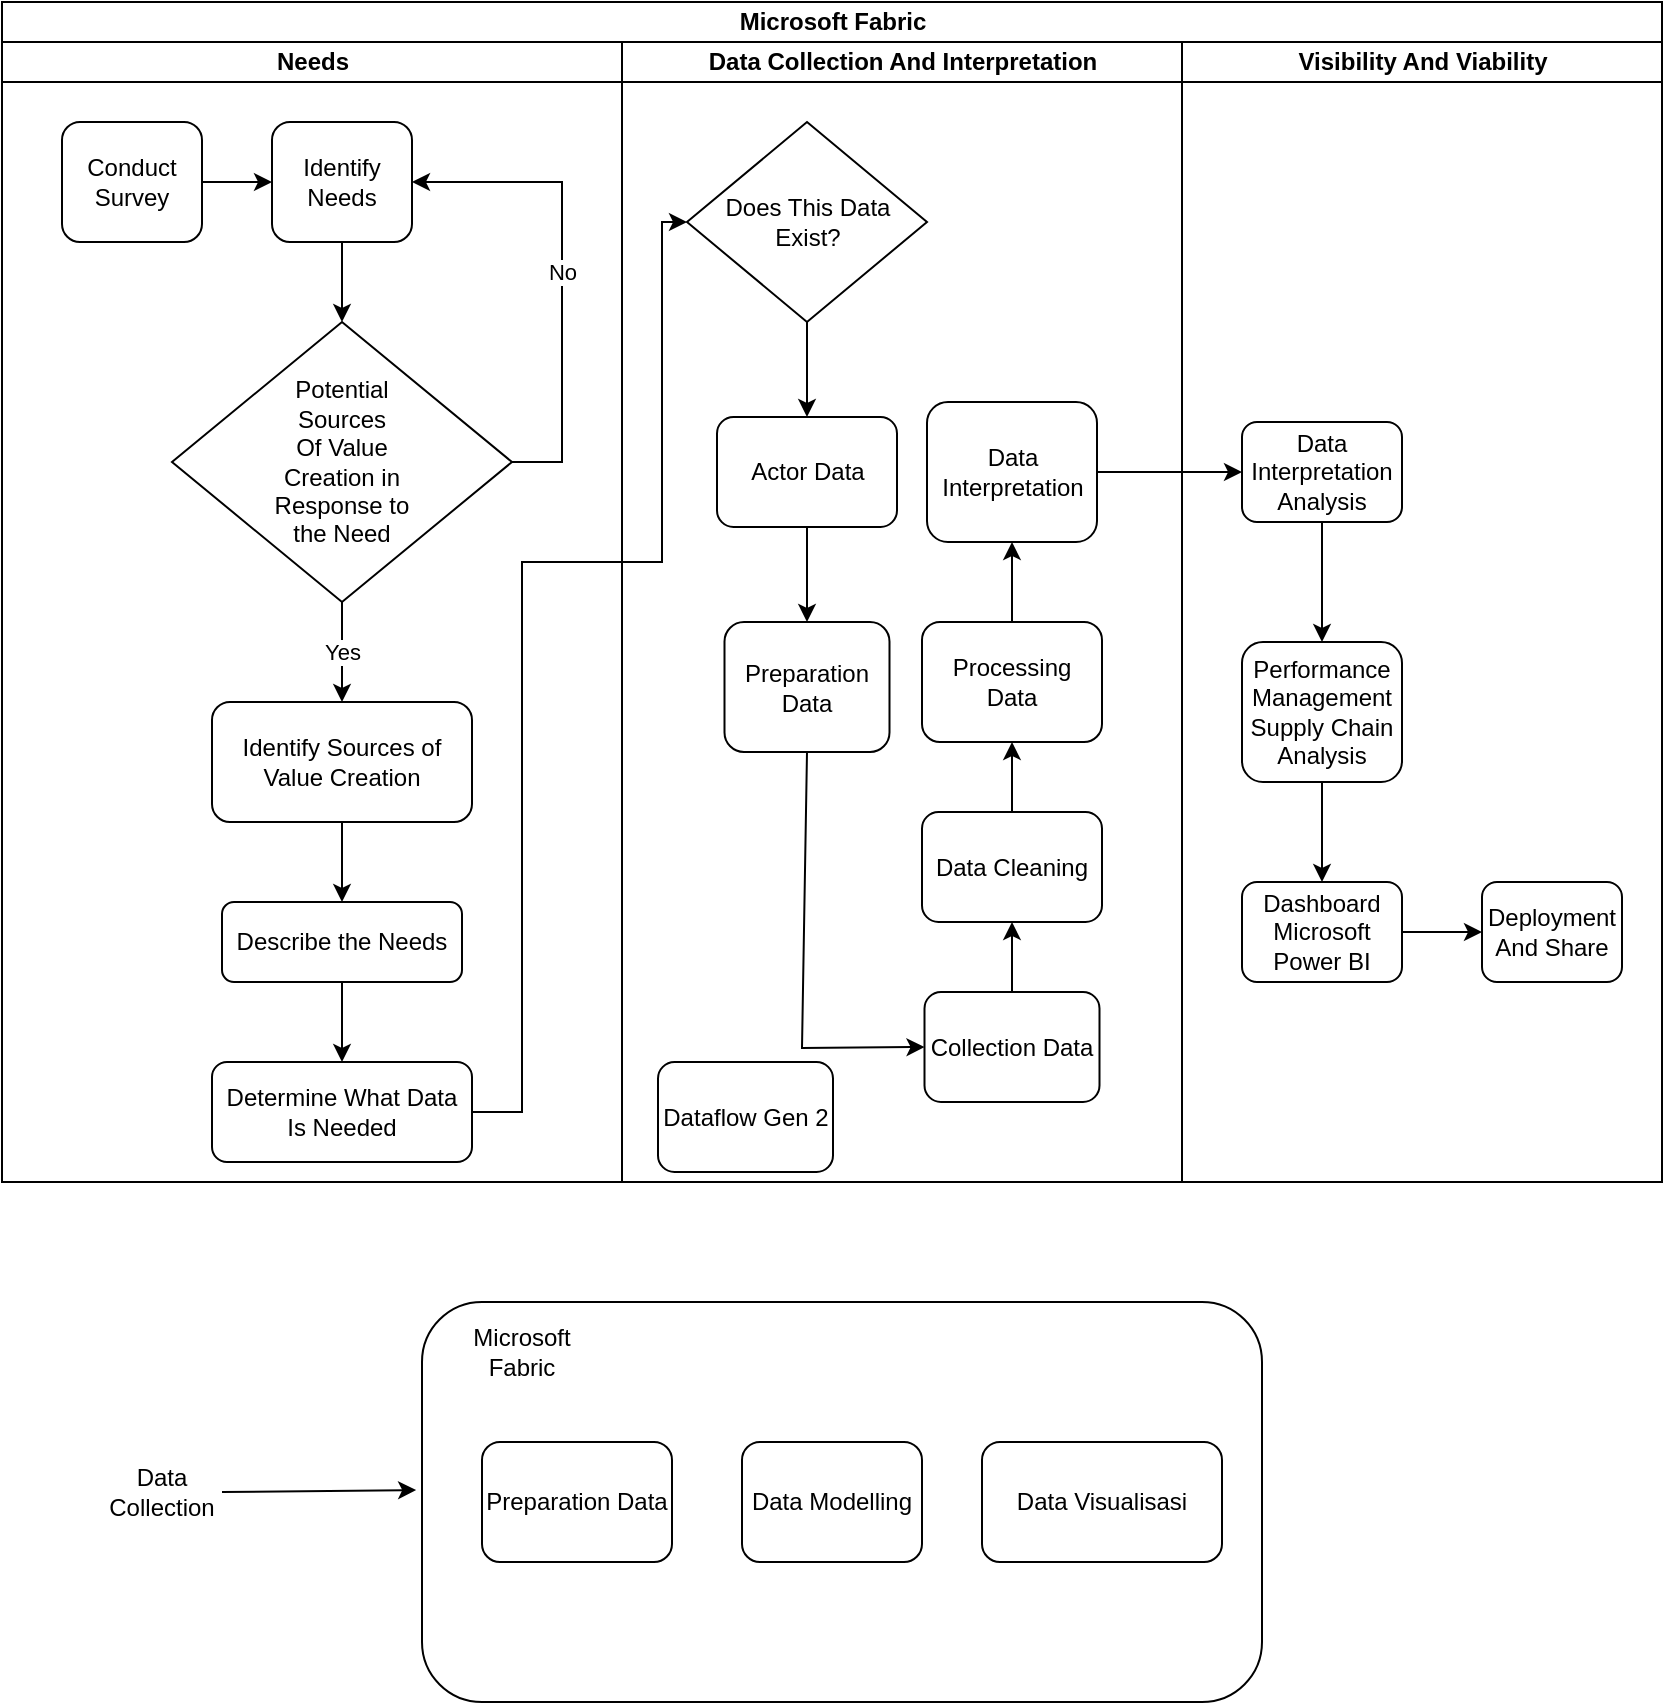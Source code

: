<mxfile version="24.7.12" pages="14">
  <diagram name="General" id="MyQFximetOWyU0fwpo78">
    <mxGraphModel dx="1346" dy="605" grid="1" gridSize="10" guides="1" tooltips="1" connect="1" arrows="1" fold="1" page="1" pageScale="1" pageWidth="850" pageHeight="1100" math="0" shadow="0">
      <root>
        <mxCell id="0" />
        <mxCell id="1" parent="0" />
        <mxCell id="OXySjobVLTsEuojGJrqp-3" value="" style="rounded=1;whiteSpace=wrap;html=1;fontSize=16;" parent="1" vertex="1">
          <mxGeometry x="220" y="730" width="420" height="200" as="geometry" />
        </mxCell>
        <mxCell id="ctGhfpcg4FewKe0ru6eU-1" value="Microsoft Fabric" style="swimlane;childLayout=stackLayout;resizeParent=1;resizeParentMax=0;startSize=20;html=1;swimlaneLine=1;" parent="1" vertex="1">
          <mxGeometry x="10" y="80" width="830" height="590" as="geometry" />
        </mxCell>
        <mxCell id="ctGhfpcg4FewKe0ru6eU-2" value="Needs" style="swimlane;startSize=20;html=1;" parent="ctGhfpcg4FewKe0ru6eU-1" vertex="1">
          <mxGeometry y="20" width="310" height="570" as="geometry" />
        </mxCell>
        <mxCell id="ctGhfpcg4FewKe0ru6eU-3" value="Conduct Survey" style="rounded=1;whiteSpace=wrap;html=1;" parent="ctGhfpcg4FewKe0ru6eU-2" vertex="1">
          <mxGeometry x="30" y="40" width="70" height="60" as="geometry" />
        </mxCell>
        <mxCell id="ctGhfpcg4FewKe0ru6eU-4" value="Identify Needs" style="rounded=1;whiteSpace=wrap;html=1;" parent="ctGhfpcg4FewKe0ru6eU-2" vertex="1">
          <mxGeometry x="135" y="40" width="70" height="60" as="geometry" />
        </mxCell>
        <mxCell id="ctGhfpcg4FewKe0ru6eU-5" value="Potential &lt;br&gt;Sources &lt;br&gt;Of Value &lt;br&gt;Creation in &lt;br&gt;Response to &lt;br&gt;the Need" style="rhombus;whiteSpace=wrap;html=1;" parent="ctGhfpcg4FewKe0ru6eU-2" vertex="1">
          <mxGeometry x="85" y="140" width="170" height="140" as="geometry" />
        </mxCell>
        <mxCell id="ctGhfpcg4FewKe0ru6eU-6" value="" style="endArrow=classic;html=1;rounded=0;exitX=0.5;exitY=1;exitDx=0;exitDy=0;" parent="ctGhfpcg4FewKe0ru6eU-2" source="ctGhfpcg4FewKe0ru6eU-4" target="ctGhfpcg4FewKe0ru6eU-5" edge="1">
          <mxGeometry width="50" height="50" relative="1" as="geometry">
            <mxPoint x="410" y="270" as="sourcePoint" />
            <mxPoint x="460" y="220" as="targetPoint" />
          </mxGeometry>
        </mxCell>
        <mxCell id="ctGhfpcg4FewKe0ru6eU-7" value="Identify Sources of Value Creation" style="rounded=1;whiteSpace=wrap;html=1;" parent="ctGhfpcg4FewKe0ru6eU-2" vertex="1">
          <mxGeometry x="105" y="330" width="130" height="60" as="geometry" />
        </mxCell>
        <mxCell id="ctGhfpcg4FewKe0ru6eU-8" value="Yes" style="endArrow=classic;html=1;rounded=0;exitX=0.5;exitY=1;exitDx=0;exitDy=0;entryX=0.5;entryY=0;entryDx=0;entryDy=0;" parent="ctGhfpcg4FewKe0ru6eU-2" source="ctGhfpcg4FewKe0ru6eU-5" target="ctGhfpcg4FewKe0ru6eU-7" edge="1">
          <mxGeometry width="50" height="50" relative="1" as="geometry">
            <mxPoint x="410" y="310" as="sourcePoint" />
            <mxPoint x="460" y="260" as="targetPoint" />
          </mxGeometry>
        </mxCell>
        <mxCell id="ctGhfpcg4FewKe0ru6eU-9" value="No" style="endArrow=classic;html=1;rounded=0;exitX=1;exitY=0.5;exitDx=0;exitDy=0;entryX=1;entryY=0.5;entryDx=0;entryDy=0;" parent="ctGhfpcg4FewKe0ru6eU-2" source="ctGhfpcg4FewKe0ru6eU-5" target="ctGhfpcg4FewKe0ru6eU-4" edge="1">
          <mxGeometry width="50" height="50" relative="1" as="geometry">
            <mxPoint x="410" y="310" as="sourcePoint" />
            <mxPoint x="460" y="260" as="targetPoint" />
            <Array as="points">
              <mxPoint x="280" y="210" />
              <mxPoint x="280" y="70" />
            </Array>
          </mxGeometry>
        </mxCell>
        <mxCell id="ctGhfpcg4FewKe0ru6eU-10" value="" style="endArrow=classic;html=1;rounded=0;exitX=1;exitY=0.5;exitDx=0;exitDy=0;entryX=0;entryY=0.5;entryDx=0;entryDy=0;" parent="ctGhfpcg4FewKe0ru6eU-2" source="ctGhfpcg4FewKe0ru6eU-3" target="ctGhfpcg4FewKe0ru6eU-4" edge="1">
          <mxGeometry width="50" height="50" relative="1" as="geometry">
            <mxPoint x="410" y="310" as="sourcePoint" />
            <mxPoint x="460" y="260" as="targetPoint" />
          </mxGeometry>
        </mxCell>
        <mxCell id="ctGhfpcg4FewKe0ru6eU-11" value="Describe the Needs" style="rounded=1;whiteSpace=wrap;html=1;" parent="ctGhfpcg4FewKe0ru6eU-2" vertex="1">
          <mxGeometry x="110" y="430" width="120" height="40" as="geometry" />
        </mxCell>
        <mxCell id="ctGhfpcg4FewKe0ru6eU-12" value="" style="endArrow=classic;html=1;rounded=0;exitX=0.5;exitY=1;exitDx=0;exitDy=0;entryX=0.5;entryY=0;entryDx=0;entryDy=0;" parent="ctGhfpcg4FewKe0ru6eU-2" source="ctGhfpcg4FewKe0ru6eU-7" target="ctGhfpcg4FewKe0ru6eU-11" edge="1">
          <mxGeometry width="50" height="50" relative="1" as="geometry">
            <mxPoint x="410" y="310" as="sourcePoint" />
            <mxPoint x="460" y="260" as="targetPoint" />
          </mxGeometry>
        </mxCell>
        <mxCell id="ctGhfpcg4FewKe0ru6eU-13" value="Determine What Data Is Needed" style="rounded=1;whiteSpace=wrap;html=1;" parent="ctGhfpcg4FewKe0ru6eU-2" vertex="1">
          <mxGeometry x="105" y="510" width="130" height="50" as="geometry" />
        </mxCell>
        <mxCell id="ctGhfpcg4FewKe0ru6eU-14" value="" style="endArrow=classic;html=1;rounded=0;exitX=0.5;exitY=1;exitDx=0;exitDy=0;entryX=0.5;entryY=0;entryDx=0;entryDy=0;" parent="ctGhfpcg4FewKe0ru6eU-2" source="ctGhfpcg4FewKe0ru6eU-11" target="ctGhfpcg4FewKe0ru6eU-13" edge="1">
          <mxGeometry width="50" height="50" relative="1" as="geometry">
            <mxPoint x="455" y="610" as="sourcePoint" />
            <mxPoint x="505" y="560" as="targetPoint" />
            <Array as="points" />
          </mxGeometry>
        </mxCell>
        <mxCell id="ctGhfpcg4FewKe0ru6eU-15" value="Data Collection And Interpretation" style="swimlane;startSize=20;html=1;" parent="ctGhfpcg4FewKe0ru6eU-1" vertex="1">
          <mxGeometry x="310" y="20" width="280" height="570" as="geometry" />
        </mxCell>
        <mxCell id="ctGhfpcg4FewKe0ru6eU-16" value="Preparation Data" style="rounded=1;whiteSpace=wrap;html=1;" parent="ctGhfpcg4FewKe0ru6eU-15" vertex="1">
          <mxGeometry x="51.25" y="290" width="82.5" height="65" as="geometry" />
        </mxCell>
        <mxCell id="ctGhfpcg4FewKe0ru6eU-17" value="Processing Data" style="rounded=1;whiteSpace=wrap;html=1;" parent="ctGhfpcg4FewKe0ru6eU-15" vertex="1">
          <mxGeometry x="150" y="290" width="90" height="60" as="geometry" />
        </mxCell>
        <mxCell id="ctGhfpcg4FewKe0ru6eU-18" value="Data Interpretation" style="rounded=1;whiteSpace=wrap;html=1;" parent="ctGhfpcg4FewKe0ru6eU-15" vertex="1">
          <mxGeometry x="152.5" y="180" width="85" height="70" as="geometry" />
        </mxCell>
        <mxCell id="ctGhfpcg4FewKe0ru6eU-19" value="Does This Data Exist?" style="rhombus;whiteSpace=wrap;html=1;" parent="ctGhfpcg4FewKe0ru6eU-15" vertex="1">
          <mxGeometry x="32.5" y="40" width="120" height="100" as="geometry" />
        </mxCell>
        <mxCell id="ctGhfpcg4FewKe0ru6eU-20" value="Collection Data" style="rounded=1;whiteSpace=wrap;html=1;" parent="ctGhfpcg4FewKe0ru6eU-15" vertex="1">
          <mxGeometry x="151.25" y="475" width="87.5" height="55" as="geometry" />
        </mxCell>
        <mxCell id="ctGhfpcg4FewKe0ru6eU-21" value="Data Cleaning" style="rounded=1;whiteSpace=wrap;html=1;" parent="ctGhfpcg4FewKe0ru6eU-15" vertex="1">
          <mxGeometry x="150" y="385" width="90" height="55" as="geometry" />
        </mxCell>
        <mxCell id="ctGhfpcg4FewKe0ru6eU-22" value="Actor Data" style="rounded=1;whiteSpace=wrap;html=1;" parent="ctGhfpcg4FewKe0ru6eU-15" vertex="1">
          <mxGeometry x="47.5" y="187.5" width="90" height="55" as="geometry" />
        </mxCell>
        <mxCell id="ctGhfpcg4FewKe0ru6eU-23" value="" style="endArrow=classic;html=1;rounded=0;exitX=0.5;exitY=1;exitDx=0;exitDy=0;entryX=0.5;entryY=0;entryDx=0;entryDy=0;" parent="ctGhfpcg4FewKe0ru6eU-15" source="ctGhfpcg4FewKe0ru6eU-19" target="ctGhfpcg4FewKe0ru6eU-22" edge="1">
          <mxGeometry width="50" height="50" relative="1" as="geometry">
            <mxPoint x="70" y="360" as="sourcePoint" />
            <mxPoint x="120" y="310" as="targetPoint" />
          </mxGeometry>
        </mxCell>
        <mxCell id="ctGhfpcg4FewKe0ru6eU-24" value="" style="endArrow=classic;html=1;rounded=0;exitX=0.5;exitY=1;exitDx=0;exitDy=0;entryX=0.5;entryY=0;entryDx=0;entryDy=0;" parent="ctGhfpcg4FewKe0ru6eU-15" source="ctGhfpcg4FewKe0ru6eU-22" target="ctGhfpcg4FewKe0ru6eU-16" edge="1">
          <mxGeometry width="50" height="50" relative="1" as="geometry">
            <mxPoint x="70" y="330" as="sourcePoint" />
            <mxPoint x="110" y="340" as="targetPoint" />
          </mxGeometry>
        </mxCell>
        <mxCell id="ctGhfpcg4FewKe0ru6eU-25" value="" style="endArrow=classic;html=1;rounded=0;entryX=0;entryY=0.5;entryDx=0;entryDy=0;exitX=0.5;exitY=1;exitDx=0;exitDy=0;" parent="ctGhfpcg4FewKe0ru6eU-15" source="ctGhfpcg4FewKe0ru6eU-16" target="ctGhfpcg4FewKe0ru6eU-20" edge="1">
          <mxGeometry width="50" height="50" relative="1" as="geometry">
            <mxPoint x="90" y="360" as="sourcePoint" />
            <mxPoint x="120" y="320" as="targetPoint" />
            <Array as="points">
              <mxPoint x="90" y="503" />
            </Array>
          </mxGeometry>
        </mxCell>
        <mxCell id="ctGhfpcg4FewKe0ru6eU-26" value="" style="endArrow=classic;html=1;rounded=0;exitX=0.5;exitY=0;exitDx=0;exitDy=0;entryX=0.5;entryY=1;entryDx=0;entryDy=0;" parent="ctGhfpcg4FewKe0ru6eU-15" source="ctGhfpcg4FewKe0ru6eU-20" target="ctGhfpcg4FewKe0ru6eU-21" edge="1">
          <mxGeometry width="50" height="50" relative="1" as="geometry">
            <mxPoint x="70" y="370" as="sourcePoint" />
            <mxPoint x="120" y="320" as="targetPoint" />
          </mxGeometry>
        </mxCell>
        <mxCell id="ctGhfpcg4FewKe0ru6eU-27" value="" style="endArrow=classic;html=1;rounded=0;exitX=0.5;exitY=0;exitDx=0;exitDy=0;entryX=0.5;entryY=1;entryDx=0;entryDy=0;" parent="ctGhfpcg4FewKe0ru6eU-15" source="ctGhfpcg4FewKe0ru6eU-21" target="ctGhfpcg4FewKe0ru6eU-17" edge="1">
          <mxGeometry width="50" height="50" relative="1" as="geometry">
            <mxPoint x="70" y="370" as="sourcePoint" />
            <mxPoint x="120" y="320" as="targetPoint" />
          </mxGeometry>
        </mxCell>
        <mxCell id="ctGhfpcg4FewKe0ru6eU-28" value="" style="endArrow=classic;html=1;rounded=0;exitX=0.5;exitY=0;exitDx=0;exitDy=0;entryX=0.5;entryY=1;entryDx=0;entryDy=0;" parent="ctGhfpcg4FewKe0ru6eU-15" source="ctGhfpcg4FewKe0ru6eU-17" target="ctGhfpcg4FewKe0ru6eU-18" edge="1">
          <mxGeometry width="50" height="50" relative="1" as="geometry">
            <mxPoint x="70" y="370" as="sourcePoint" />
            <mxPoint x="120" y="320" as="targetPoint" />
          </mxGeometry>
        </mxCell>
        <mxCell id="DqJb8TJs_EzcdbawfHZ4-1" value="Dataflow Gen 2" style="rounded=1;whiteSpace=wrap;html=1;" parent="ctGhfpcg4FewKe0ru6eU-15" vertex="1">
          <mxGeometry x="18" y="510" width="87.5" height="55" as="geometry" />
        </mxCell>
        <mxCell id="ctGhfpcg4FewKe0ru6eU-29" value="Visibility And Viability" style="swimlane;startSize=20;html=1;" parent="ctGhfpcg4FewKe0ru6eU-1" vertex="1">
          <mxGeometry x="590" y="20" width="240" height="570" as="geometry" />
        </mxCell>
        <mxCell id="ctGhfpcg4FewKe0ru6eU-30" value="Dashboard Microsoft Power BI" style="rounded=1;whiteSpace=wrap;html=1;" parent="ctGhfpcg4FewKe0ru6eU-29" vertex="1">
          <mxGeometry x="30" y="420" width="80" height="50" as="geometry" />
        </mxCell>
        <mxCell id="ctGhfpcg4FewKe0ru6eU-31" value="Data Interpretation Analysis" style="rounded=1;whiteSpace=wrap;html=1;" parent="ctGhfpcg4FewKe0ru6eU-29" vertex="1">
          <mxGeometry x="30" y="190" width="80" height="50" as="geometry" />
        </mxCell>
        <mxCell id="ctGhfpcg4FewKe0ru6eU-32" value="Performance Management Supply Chain Analysis" style="rounded=1;whiteSpace=wrap;html=1;" parent="ctGhfpcg4FewKe0ru6eU-29" vertex="1">
          <mxGeometry x="30" y="300" width="80" height="70" as="geometry" />
        </mxCell>
        <mxCell id="ctGhfpcg4FewKe0ru6eU-33" value="Deployment And Share" style="rounded=1;whiteSpace=wrap;html=1;" parent="ctGhfpcg4FewKe0ru6eU-29" vertex="1">
          <mxGeometry x="150" y="420" width="70" height="50" as="geometry" />
        </mxCell>
        <mxCell id="ctGhfpcg4FewKe0ru6eU-34" value="" style="endArrow=classic;html=1;rounded=0;exitX=1;exitY=0.5;exitDx=0;exitDy=0;entryX=0;entryY=0.5;entryDx=0;entryDy=0;" parent="ctGhfpcg4FewKe0ru6eU-29" source="ctGhfpcg4FewKe0ru6eU-30" target="ctGhfpcg4FewKe0ru6eU-33" edge="1">
          <mxGeometry width="50" height="50" relative="1" as="geometry">
            <mxPoint x="-200" y="460" as="sourcePoint" />
            <mxPoint x="-150" y="410" as="targetPoint" />
          </mxGeometry>
        </mxCell>
        <mxCell id="ctGhfpcg4FewKe0ru6eU-35" value="" style="endArrow=classic;html=1;rounded=0;exitX=0.5;exitY=1;exitDx=0;exitDy=0;entryX=0.5;entryY=0;entryDx=0;entryDy=0;" parent="ctGhfpcg4FewKe0ru6eU-29" source="ctGhfpcg4FewKe0ru6eU-31" target="ctGhfpcg4FewKe0ru6eU-32" edge="1">
          <mxGeometry width="50" height="50" relative="1" as="geometry">
            <mxPoint x="-200" y="460" as="sourcePoint" />
            <mxPoint x="-150" y="410" as="targetPoint" />
          </mxGeometry>
        </mxCell>
        <mxCell id="ctGhfpcg4FewKe0ru6eU-36" value="" style="endArrow=classic;html=1;rounded=0;exitX=0.5;exitY=1;exitDx=0;exitDy=0;entryX=0.5;entryY=0;entryDx=0;entryDy=0;" parent="ctGhfpcg4FewKe0ru6eU-29" source="ctGhfpcg4FewKe0ru6eU-32" target="ctGhfpcg4FewKe0ru6eU-30" edge="1">
          <mxGeometry width="50" height="50" relative="1" as="geometry">
            <mxPoint x="80" y="450" as="sourcePoint" />
            <mxPoint x="-150" y="310" as="targetPoint" />
          </mxGeometry>
        </mxCell>
        <mxCell id="ctGhfpcg4FewKe0ru6eU-37" value="" style="endArrow=classic;html=1;rounded=0;exitX=1;exitY=0.5;exitDx=0;exitDy=0;entryX=0;entryY=0.5;entryDx=0;entryDy=0;" parent="ctGhfpcg4FewKe0ru6eU-1" source="ctGhfpcg4FewKe0ru6eU-13" target="ctGhfpcg4FewKe0ru6eU-19" edge="1">
          <mxGeometry width="50" height="50" relative="1" as="geometry">
            <mxPoint x="520" y="450" as="sourcePoint" />
            <mxPoint x="570" y="400" as="targetPoint" />
            <Array as="points">
              <mxPoint x="260" y="555" />
              <mxPoint x="260" y="410" />
              <mxPoint x="260" y="340" />
              <mxPoint x="260" y="280" />
              <mxPoint x="330" y="280" />
              <mxPoint x="330" y="190" />
              <mxPoint x="330" y="110" />
            </Array>
          </mxGeometry>
        </mxCell>
        <mxCell id="ctGhfpcg4FewKe0ru6eU-38" value="" style="endArrow=classic;html=1;rounded=0;exitX=1;exitY=0.5;exitDx=0;exitDy=0;entryX=0;entryY=0.5;entryDx=0;entryDy=0;" parent="ctGhfpcg4FewKe0ru6eU-1" source="ctGhfpcg4FewKe0ru6eU-18" target="ctGhfpcg4FewKe0ru6eU-31" edge="1">
          <mxGeometry width="50" height="50" relative="1" as="geometry">
            <mxPoint x="380" y="320" as="sourcePoint" />
            <mxPoint x="430" y="270" as="targetPoint" />
          </mxGeometry>
        </mxCell>
        <mxCell id="OXySjobVLTsEuojGJrqp-2" value="&lt;font style=&quot;font-size: 12px;&quot;&gt;Preparation Data&lt;/font&gt;" style="rounded=1;whiteSpace=wrap;html=1;fontSize=12;" parent="1" vertex="1">
          <mxGeometry x="250" y="800" width="95" height="60" as="geometry" />
        </mxCell>
        <mxCell id="ax-9iMjcwgalhtu2RyIN-2" value="Microsoft Fabric" style="text;html=1;strokeColor=none;fillColor=none;align=center;verticalAlign=middle;whiteSpace=wrap;rounded=0;" parent="1" vertex="1">
          <mxGeometry x="240" y="740" width="60" height="30" as="geometry" />
        </mxCell>
        <mxCell id="ax-9iMjcwgalhtu2RyIN-4" value="Data Collection" style="text;html=1;strokeColor=none;fillColor=none;align=center;verticalAlign=middle;whiteSpace=wrap;rounded=0;" parent="1" vertex="1">
          <mxGeometry x="60" y="810" width="60" height="30" as="geometry" />
        </mxCell>
        <mxCell id="ax-9iMjcwgalhtu2RyIN-5" value="Data Modelling" style="rounded=1;whiteSpace=wrap;html=1;" parent="1" vertex="1">
          <mxGeometry x="380" y="800" width="90" height="60" as="geometry" />
        </mxCell>
        <mxCell id="ax-9iMjcwgalhtu2RyIN-6" value="Data Visualisasi" style="rounded=1;whiteSpace=wrap;html=1;" parent="1" vertex="1">
          <mxGeometry x="500" y="800" width="120" height="60" as="geometry" />
        </mxCell>
        <mxCell id="sxFOqET208JIEtfj-SH0-1" value="" style="endArrow=classic;html=1;rounded=0;entryX=-0.007;entryY=0.47;entryDx=0;entryDy=0;entryPerimeter=0;exitX=1;exitY=0.5;exitDx=0;exitDy=0;" parent="1" source="ax-9iMjcwgalhtu2RyIN-4" target="OXySjobVLTsEuojGJrqp-3" edge="1">
          <mxGeometry width="50" height="50" relative="1" as="geometry">
            <mxPoint x="140" y="820" as="sourcePoint" />
            <mxPoint x="450" y="860" as="targetPoint" />
          </mxGeometry>
        </mxCell>
      </root>
    </mxGraphModel>
  </diagram>
  <diagram id="yMrNzhFZ0v_Sctoc6u7w" name="Microsoft Fabric">
    <mxGraphModel dx="1346" dy="605" grid="1" gridSize="10" guides="1" tooltips="1" connect="1" arrows="1" fold="1" page="1" pageScale="1" pageWidth="827" pageHeight="1169" math="0" shadow="0">
      <root>
        <mxCell id="0" />
        <mxCell id="1" parent="0" />
        <mxCell id="xiihm-q5XMsikEEqfvhq-1" value="Microsoft Fabric" style="swimlane;childLayout=stackLayout;resizeParent=1;resizeParentMax=0;startSize=20;html=1;swimlaneLine=1;" parent="1" vertex="1">
          <mxGeometry x="10" y="80" width="790" height="590" as="geometry" />
        </mxCell>
        <mxCell id="xiihm-q5XMsikEEqfvhq-2" value="Workspace PIB" style="swimlane;startSize=20;html=1;" parent="xiihm-q5XMsikEEqfvhq-1" vertex="1">
          <mxGeometry y="20" width="250" height="570" as="geometry" />
        </mxCell>
        <mxCell id="xiihm-q5XMsikEEqfvhq-15" value="Workspace SCCA" style="swimlane;startSize=20;html=1;" parent="xiihm-q5XMsikEEqfvhq-1" vertex="1">
          <mxGeometry x="250" y="20" width="280" height="570" as="geometry" />
        </mxCell>
        <mxCell id="xiihm-q5XMsikEEqfvhq-30" value="Workspace Delivery" style="swimlane;startSize=20;html=1;" parent="xiihm-q5XMsikEEqfvhq-1" vertex="1">
          <mxGeometry x="530" y="20" width="260" height="570" as="geometry" />
        </mxCell>
      </root>
    </mxGraphModel>
  </diagram>
  <diagram id="2s0IC3lo0n0N_XPBFGfa" name="Page-3">
    <mxGraphModel dx="1346" dy="605" grid="1" gridSize="10" guides="1" tooltips="1" connect="1" arrows="1" fold="1" page="1" pageScale="1" pageWidth="827" pageHeight="1169" math="0" shadow="0">
      <root>
        <mxCell id="0" />
        <mxCell id="1" parent="0" />
        <mxCell id="2DqYjKvhObYvgQIBGqHP-10" value="" style="rounded=1;whiteSpace=wrap;html=1;fontSize=11;" parent="1" vertex="1">
          <mxGeometry x="10" y="230" width="710" height="240" as="geometry" />
        </mxCell>
        <mxCell id="MQpCo3Y2BnSfcWjKKEq6-1" value="Lakehouse" style="rounded=1;whiteSpace=wrap;html=1;fontSize=11;" parent="1" vertex="1">
          <mxGeometry x="30" y="310" width="100" height="50" as="geometry" />
        </mxCell>
        <mxCell id="MQpCo3Y2BnSfcWjKKEq6-4" value="SQL Analytics Endpoints" style="rounded=1;whiteSpace=wrap;html=1;fontSize=11;" parent="1" vertex="1">
          <mxGeometry x="170" y="310" width="100" height="50" as="geometry" />
        </mxCell>
        <mxCell id="MQpCo3Y2BnSfcWjKKEq6-8" value="Lakehouse Semantic Model" style="rounded=1;whiteSpace=wrap;html=1;fontSize=11;" parent="1" vertex="1">
          <mxGeometry x="310" y="310" width="100" height="50" as="geometry" />
        </mxCell>
        <mxCell id="MQpCo3Y2BnSfcWjKKEq6-9" value="Semantic Model in Power BI" style="rounded=1;whiteSpace=wrap;html=1;fontSize=11;" parent="1" vertex="1">
          <mxGeometry x="470" y="310" width="100" height="50" as="geometry" />
        </mxCell>
        <mxCell id="MQpCo3Y2BnSfcWjKKEq6-10" value="Report Microsoft Power BI" style="rounded=1;whiteSpace=wrap;html=1;fontSize=11;" parent="1" vertex="1">
          <mxGeometry x="610" y="310" width="100" height="50" as="geometry" />
        </mxCell>
        <mxCell id="MQpCo3Y2BnSfcWjKKEq6-11" value="" style="endArrow=classic;html=1;rounded=0;exitX=1;exitY=0.5;exitDx=0;exitDy=0;entryX=0;entryY=0.5;entryDx=0;entryDy=0;fontSize=11;" parent="1" source="MQpCo3Y2BnSfcWjKKEq6-1" target="MQpCo3Y2BnSfcWjKKEq6-4" edge="1">
          <mxGeometry width="50" height="50" relative="1" as="geometry">
            <mxPoint x="400" y="340" as="sourcePoint" />
            <mxPoint x="450" y="290" as="targetPoint" />
          </mxGeometry>
        </mxCell>
        <mxCell id="2DqYjKvhObYvgQIBGqHP-40" value="&lt;font style=&quot;font-size: 10px;&quot;&gt;Auto&lt;/font&gt;" style="edgeLabel;html=1;align=center;verticalAlign=middle;resizable=0;points=[];" parent="MQpCo3Y2BnSfcWjKKEq6-11" vertex="1" connectable="0">
          <mxGeometry x="-0.15" y="-2" relative="1" as="geometry">
            <mxPoint y="-17" as="offset" />
          </mxGeometry>
        </mxCell>
        <mxCell id="MQpCo3Y2BnSfcWjKKEq6-13" value="" style="endArrow=classic;html=1;rounded=0;exitX=1;exitY=0.5;exitDx=0;exitDy=0;entryX=0;entryY=0.5;entryDx=0;entryDy=0;fontSize=11;" parent="1" source="MQpCo3Y2BnSfcWjKKEq6-8" target="MQpCo3Y2BnSfcWjKKEq6-9" edge="1">
          <mxGeometry width="50" height="50" relative="1" as="geometry">
            <mxPoint x="400" y="340" as="sourcePoint" />
            <mxPoint x="450" y="290" as="targetPoint" />
          </mxGeometry>
        </mxCell>
        <mxCell id="2DqYjKvhObYvgQIBGqHP-20" value="&lt;font style=&quot;font-size: 10px;&quot;&gt;Direct &lt;br style=&quot;font-size: 10px;&quot;&gt;Query&lt;br style=&quot;font-size: 10px;&quot;&gt;&lt;/font&gt;" style="edgeLabel;html=1;align=center;verticalAlign=middle;resizable=0;points=[];fontSize=10;" parent="MQpCo3Y2BnSfcWjKKEq6-13" vertex="1" connectable="0">
          <mxGeometry x="-0.256" y="-3" relative="1" as="geometry">
            <mxPoint x="8" y="-3" as="offset" />
          </mxGeometry>
        </mxCell>
        <mxCell id="MQpCo3Y2BnSfcWjKKEq6-14" value="" style="endArrow=classic;html=1;rounded=0;exitX=1;exitY=0.5;exitDx=0;exitDy=0;entryX=0;entryY=0.5;entryDx=0;entryDy=0;fontSize=11;" parent="1" source="MQpCo3Y2BnSfcWjKKEq6-9" target="MQpCo3Y2BnSfcWjKKEq6-10" edge="1">
          <mxGeometry width="50" height="50" relative="1" as="geometry">
            <mxPoint x="400" y="340" as="sourcePoint" />
            <mxPoint x="450" y="290" as="targetPoint" />
          </mxGeometry>
        </mxCell>
        <mxCell id="2DqYjKvhObYvgQIBGqHP-48" value="&lt;font style=&quot;font-size: 10px;&quot;&gt;Direct &lt;br&gt;Query&lt;/font&gt;" style="edgeLabel;html=1;align=center;verticalAlign=middle;resizable=0;points=[];" parent="MQpCo3Y2BnSfcWjKKEq6-14" vertex="1" connectable="0">
          <mxGeometry x="0.13" y="-1" relative="1" as="geometry">
            <mxPoint x="-2" y="24" as="offset" />
          </mxGeometry>
        </mxCell>
        <mxCell id="MQpCo3Y2BnSfcWjKKEq6-15" value="All Data Source by Excel Format" style="rounded=1;whiteSpace=wrap;html=1;fontSize=11;" parent="1" vertex="1">
          <mxGeometry x="150" y="180" width="90" height="40" as="geometry" />
        </mxCell>
        <mxCell id="MQpCo3Y2BnSfcWjKKEq6-16" value="" style="endArrow=classic;html=1;rounded=0;exitX=0.5;exitY=1;exitDx=0;exitDy=0;entryX=0.5;entryY=0;entryDx=0;entryDy=0;fontSize=11;" parent="1" source="MQpCo3Y2BnSfcWjKKEq6-15" target="MQpCo3Y2BnSfcWjKKEq6-1" edge="1">
          <mxGeometry width="50" height="50" relative="1" as="geometry">
            <mxPoint x="400" y="340" as="sourcePoint" />
            <mxPoint x="450" y="290" as="targetPoint" />
          </mxGeometry>
        </mxCell>
        <mxCell id="2DqYjKvhObYvgQIBGqHP-3" value="Web Public" style="rounded=1;whiteSpace=wrap;html=1;fontSize=11;" parent="1" vertex="1">
          <mxGeometry x="740" y="190" width="80" height="50" as="geometry" />
        </mxCell>
        <mxCell id="2DqYjKvhObYvgQIBGqHP-6" value="Web Secure" style="rounded=1;whiteSpace=wrap;html=1;fontSize=11;" parent="1" vertex="1">
          <mxGeometry x="740" y="420" width="80" height="50" as="geometry" />
        </mxCell>
        <mxCell id="2DqYjKvhObYvgQIBGqHP-7" value="" style="endArrow=classic;html=1;rounded=0;exitX=1;exitY=0.5;exitDx=0;exitDy=0;entryX=0.5;entryY=1;entryDx=0;entryDy=0;entryPerimeter=0;fontSize=10;" parent="1" source="MQpCo3Y2BnSfcWjKKEq6-10" target="2DqYjKvhObYvgQIBGqHP-3" edge="1">
          <mxGeometry width="50" height="50" relative="1" as="geometry">
            <mxPoint x="400" y="340" as="sourcePoint" />
            <mxPoint x="790" y="225" as="targetPoint" />
            <Array as="points">
              <mxPoint x="780" y="335" />
            </Array>
          </mxGeometry>
        </mxCell>
        <mxCell id="2DqYjKvhObYvgQIBGqHP-9" value="Share" style="edgeLabel;html=1;align=center;verticalAlign=middle;resizable=0;points=[];fontSize=11;" parent="2DqYjKvhObYvgQIBGqHP-7" vertex="1" connectable="0">
          <mxGeometry x="-0.523" y="-1" relative="1" as="geometry">
            <mxPoint x="-9" y="-1" as="offset" />
          </mxGeometry>
        </mxCell>
        <mxCell id="2DqYjKvhObYvgQIBGqHP-11" value="" style="endArrow=classic;html=1;rounded=0;exitX=1;exitY=0.5;exitDx=0;exitDy=0;entryX=0;entryY=0.5;entryDx=0;entryDy=0;fontSize=11;" parent="1" source="MQpCo3Y2BnSfcWjKKEq6-4" target="MQpCo3Y2BnSfcWjKKEq6-8" edge="1">
          <mxGeometry width="50" height="50" relative="1" as="geometry">
            <mxPoint x="270" y="225" as="sourcePoint" />
            <mxPoint x="310" y="225" as="targetPoint" />
          </mxGeometry>
        </mxCell>
        <mxCell id="2DqYjKvhObYvgQIBGqHP-41" value="Auto" style="edgeLabel;html=1;align=center;verticalAlign=middle;resizable=0;points=[];" parent="2DqYjKvhObYvgQIBGqHP-11" vertex="1" connectable="0">
          <mxGeometry x="-0.1" y="-1" relative="1" as="geometry">
            <mxPoint y="-16" as="offset" />
          </mxGeometry>
        </mxCell>
        <mxCell id="2DqYjKvhObYvgQIBGqHP-12" value="&lt;font style=&quot;font-size: 14px;&quot;&gt;Microsoft Fabric Process&lt;br&gt;&lt;/font&gt;" style="text;html=1;strokeColor=none;fillColor=none;align=center;verticalAlign=middle;whiteSpace=wrap;rounded=0;fontSize=11;" parent="1" vertex="1">
          <mxGeometry x="300" y="240" width="130" height="30" as="geometry" />
        </mxCell>
        <mxCell id="2DqYjKvhObYvgQIBGqHP-13" value="Dataflow Gen 2&lt;br style=&quot;font-size: 11px;&quot;&gt;1. SCCA Queries&lt;br style=&quot;font-size: 11px;&quot;&gt;2. PIB Queries&lt;br style=&quot;font-size: 11px;&quot;&gt;3. Delivery Queries" style="rounded=1;whiteSpace=wrap;html=1;fontSize=11;" parent="1" vertex="1">
          <mxGeometry x="30" y="400" width="100" height="60" as="geometry" />
        </mxCell>
        <mxCell id="2DqYjKvhObYvgQIBGqHP-23" value="" style="endArrow=classic;startArrow=classic;html=1;rounded=0;entryX=0.5;entryY=1;entryDx=0;entryDy=0;exitX=0.5;exitY=0;exitDx=0;exitDy=0;" parent="1" source="2DqYjKvhObYvgQIBGqHP-13" target="MQpCo3Y2BnSfcWjKKEq6-1" edge="1">
          <mxGeometry width="50" height="50" relative="1" as="geometry">
            <mxPoint x="270" y="330" as="sourcePoint" />
            <mxPoint x="320" y="280" as="targetPoint" />
          </mxGeometry>
        </mxCell>
        <mxCell id="2DqYjKvhObYvgQIBGqHP-24" value="ETL and ELT" style="edgeLabel;html=1;align=center;verticalAlign=middle;resizable=0;points=[];fontSize=10;" parent="2DqYjKvhObYvgQIBGqHP-23" vertex="1" connectable="0">
          <mxGeometry x="-0.027" relative="1" as="geometry">
            <mxPoint as="offset" />
          </mxGeometry>
        </mxCell>
        <mxCell id="2DqYjKvhObYvgQIBGqHP-25" value="Dax Measure and Data Relationship" style="text;html=1;strokeColor=none;fillColor=none;align=center;verticalAlign=middle;whiteSpace=wrap;rounded=0;fontSize=10;" parent="1" vertex="1">
          <mxGeometry x="470" y="400" width="100" height="30" as="geometry" />
        </mxCell>
        <mxCell id="2DqYjKvhObYvgQIBGqHP-27" value="" style="endArrow=classic;startArrow=classic;html=1;rounded=0;exitX=0.5;exitY=0;exitDx=0;exitDy=0;" parent="1" source="2DqYjKvhObYvgQIBGqHP-25" edge="1">
          <mxGeometry width="50" height="50" relative="1" as="geometry">
            <mxPoint x="470" y="410" as="sourcePoint" />
            <mxPoint x="520" y="360" as="targetPoint" />
          </mxGeometry>
        </mxCell>
        <mxCell id="2DqYjKvhObYvgQIBGqHP-28" value="" style="endArrow=classic;html=1;rounded=0;entryX=0.5;entryY=0;entryDx=0;entryDy=0;" parent="1" target="2DqYjKvhObYvgQIBGqHP-6" edge="1">
          <mxGeometry width="50" height="50" relative="1" as="geometry">
            <mxPoint x="780" y="335" as="sourcePoint" />
            <mxPoint x="450" y="336" as="targetPoint" />
          </mxGeometry>
        </mxCell>
        <mxCell id="2DqYjKvhObYvgQIBGqHP-49" value="Live Share" style="edgeLabel;html=1;align=center;verticalAlign=middle;resizable=0;points=[];fontSize=10;" parent="2DqYjKvhObYvgQIBGqHP-28" vertex="1" connectable="0">
          <mxGeometry x="0.04" y="-1" relative="1" as="geometry">
            <mxPoint as="offset" />
          </mxGeometry>
        </mxCell>
        <mxCell id="2DqYjKvhObYvgQIBGqHP-32" value="Raw Data PIB" style="text;html=1;strokeColor=none;fillColor=none;align=center;verticalAlign=middle;whiteSpace=wrap;rounded=0;fontSize=11;" parent="1" vertex="1">
          <mxGeometry x="20" y="110" width="60" height="30" as="geometry" />
        </mxCell>
        <mxCell id="2DqYjKvhObYvgQIBGqHP-33" value="Raw Data Delivery" style="text;html=1;strokeColor=none;fillColor=none;align=center;verticalAlign=middle;whiteSpace=wrap;rounded=0;fontSize=11;" parent="1" vertex="1">
          <mxGeometry x="100" y="110" width="60" height="30" as="geometry" />
        </mxCell>
        <mxCell id="2DqYjKvhObYvgQIBGqHP-34" value="Raw Data Shipment Pending" style="text;html=1;strokeColor=none;fillColor=none;align=center;verticalAlign=middle;whiteSpace=wrap;rounded=0;fontSize=11;" parent="1" vertex="1">
          <mxGeometry x="170" y="110" width="110" height="30" as="geometry" />
        </mxCell>
        <mxCell id="2DqYjKvhObYvgQIBGqHP-35" value="Raw Data SCCA" style="text;html=1;strokeColor=none;fillColor=none;align=center;verticalAlign=middle;whiteSpace=wrap;rounded=0;fontSize=11;" parent="1" vertex="1">
          <mxGeometry x="290" y="110" width="60" height="30" as="geometry" />
        </mxCell>
        <mxCell id="2DqYjKvhObYvgQIBGqHP-39" value="" style="endArrow=classic;html=1;rounded=0;exitX=0.5;exitY=1;exitDx=0;exitDy=0;entryX=0.5;entryY=0;entryDx=0;entryDy=0;fontSize=10;" parent="1" source="2DqYjKvhObYvgQIBGqHP-35" target="MQpCo3Y2BnSfcWjKKEq6-15" edge="1">
          <mxGeometry width="50" height="50" relative="1" as="geometry">
            <mxPoint x="300" y="200" as="sourcePoint" />
            <mxPoint x="350" y="150" as="targetPoint" />
            <Array as="points">
              <mxPoint x="320" y="160" />
              <mxPoint x="195" y="160" />
            </Array>
          </mxGeometry>
        </mxCell>
        <mxCell id="2DqYjKvhObYvgQIBGqHP-43" value="" style="endArrow=none;html=1;rounded=0;exitX=0.5;exitY=1;exitDx=0;exitDy=0;" parent="1" source="2DqYjKvhObYvgQIBGqHP-34" edge="1">
          <mxGeometry width="50" height="50" relative="1" as="geometry">
            <mxPoint x="330" y="280" as="sourcePoint" />
            <mxPoint x="225" y="160" as="targetPoint" />
          </mxGeometry>
        </mxCell>
        <mxCell id="2DqYjKvhObYvgQIBGqHP-45" value="" style="endArrow=none;html=1;rounded=0;exitX=0.5;exitY=1;exitDx=0;exitDy=0;" parent="1" source="2DqYjKvhObYvgQIBGqHP-32" edge="1">
          <mxGeometry width="50" height="50" relative="1" as="geometry">
            <mxPoint x="140" y="280" as="sourcePoint" />
            <mxPoint x="200" y="160" as="targetPoint" />
            <Array as="points">
              <mxPoint x="50" y="160" />
            </Array>
          </mxGeometry>
        </mxCell>
        <mxCell id="2DqYjKvhObYvgQIBGqHP-46" value="" style="endArrow=none;html=1;rounded=0;exitX=0.5;exitY=1;exitDx=0;exitDy=0;" parent="1" source="2DqYjKvhObYvgQIBGqHP-33" edge="1">
          <mxGeometry width="50" height="50" relative="1" as="geometry">
            <mxPoint x="140" y="280" as="sourcePoint" />
            <mxPoint x="130" y="160" as="targetPoint" />
            <Array as="points">
              <mxPoint x="130" y="160" />
            </Array>
          </mxGeometry>
        </mxCell>
      </root>
    </mxGraphModel>
  </diagram>
  <diagram id="RZtSnQY8OG2boxynLltD" name="Page-4">
    <mxGraphModel dx="1346" dy="605" grid="1" gridSize="10" guides="1" tooltips="1" connect="1" arrows="1" fold="1" page="1" pageScale="1" pageWidth="827" pageHeight="1169" math="0" shadow="0">
      <root>
        <mxCell id="0" />
        <mxCell id="1" parent="0" />
        <mxCell id="vlpraMq3lPgXQxxHJw4F-1" value="&lt;b&gt;Data Collection (Data Exist)&lt;/b&gt;" style="rounded=1;whiteSpace=wrap;html=1;fontSize=13;" parent="1" vertex="1">
          <mxGeometry x="355" y="210" width="120" height="60" as="geometry" />
        </mxCell>
        <mxCell id="vlpraMq3lPgXQxxHJw4F-2" value="&lt;b style=&quot;&quot;&gt;Visibility&lt;/b&gt;&lt;br style=&quot;font-size: 13px;&quot;&gt;Dashboard Using&amp;nbsp;Microsoft Power BI" style="rounded=1;whiteSpace=wrap;html=1;fontSize=13;" parent="1" vertex="1">
          <mxGeometry x="320" y="560" width="190" height="70" as="geometry" />
        </mxCell>
        <mxCell id="vlpraMq3lPgXQxxHJw4F-3" value="" style="endArrow=classic;html=1;rounded=0;exitX=0.5;exitY=1;exitDx=0;exitDy=0;entryX=0.5;entryY=0;entryDx=0;entryDy=0;fontSize=13;" parent="1" source="vlpraMq3lPgXQxxHJw4F-1" target="vlpraMq3lPgXQxxHJw4F-7" edge="1">
          <mxGeometry width="50" height="50" relative="1" as="geometry">
            <mxPoint x="385" y="370" as="sourcePoint" />
            <mxPoint x="415" y="320" as="targetPoint" />
          </mxGeometry>
        </mxCell>
        <mxCell id="vlpraMq3lPgXQxxHJw4F-4" value="&lt;font style=&quot;font-size: 14px;&quot;&gt;&lt;b&gt;Pembahasan&lt;br style=&quot;&quot;&gt;&lt;/b&gt;&lt;/font&gt;1. Data &lt;i&gt;Interpretation Analysis&lt;/i&gt;&lt;br style=&quot;font-size: 13px;&quot;&gt;2.&amp;nbsp;&lt;i&gt;Visibility Analysis&lt;/i&gt;&lt;br style=&quot;font-size: 13px;&quot;&gt;3. &lt;i&gt;Performance Management Supply Chain Analysis&lt;/i&gt;" style="rounded=1;whiteSpace=wrap;html=1;fontSize=13;" parent="1" vertex="1">
          <mxGeometry x="215" y="670" width="400" height="110" as="geometry" />
        </mxCell>
        <mxCell id="vlpraMq3lPgXQxxHJw4F-5" value="" style="endArrow=classic;html=1;rounded=0;exitX=0.484;exitY=1.002;exitDx=0;exitDy=0;entryX=0.5;entryY=0;entryDx=0;entryDy=0;exitPerimeter=0;fontSize=13;" parent="1" target="vlpraMq3lPgXQxxHJw4F-4" edge="1">
          <mxGeometry width="50" height="50" relative="1" as="geometry">
            <mxPoint x="415" y="641" as="sourcePoint" />
            <mxPoint x="445" y="420" as="targetPoint" />
          </mxGeometry>
        </mxCell>
        <mxCell id="vlpraMq3lPgXQxxHJw4F-6" value="Implemention Method" style="text;html=1;strokeColor=none;fillColor=none;align=center;verticalAlign=middle;whiteSpace=wrap;rounded=0;fontSize=14;" parent="1" vertex="1">
          <mxGeometry x="135" y="200" width="120" height="30" as="geometry" />
        </mxCell>
        <mxCell id="vlpraMq3lPgXQxxHJw4F-7" value="Data Reliable" style="rhombus;whiteSpace=wrap;html=1;fontSize=13;" parent="1" vertex="1">
          <mxGeometry x="360" y="310" width="110" height="90" as="geometry" />
        </mxCell>
        <mxCell id="vlpraMq3lPgXQxxHJw4F-8" value="" style="endArrow=classic;html=1;rounded=0;exitX=0.5;exitY=1;exitDx=0;exitDy=0;entryX=0.5;entryY=0;entryDx=0;entryDy=0;fontSize=13;" parent="1" source="vlpraMq3lPgXQxxHJw4F-7" target="vlpraMq3lPgXQxxHJw4F-20" edge="1">
          <mxGeometry width="50" height="50" relative="1" as="geometry">
            <mxPoint x="385" y="480" as="sourcePoint" />
            <mxPoint x="415" y="430" as="targetPoint" />
          </mxGeometry>
        </mxCell>
        <mxCell id="vlpraMq3lPgXQxxHJw4F-9" value="YES" style="edgeLabel;html=1;align=center;verticalAlign=middle;resizable=0;points=[];fontSize=11;" parent="vlpraMq3lPgXQxxHJw4F-8" vertex="1" connectable="0">
          <mxGeometry x="-0.238" y="-1" relative="1" as="geometry">
            <mxPoint as="offset" />
          </mxGeometry>
        </mxCell>
        <mxCell id="vlpraMq3lPgXQxxHJw4F-10" value="" style="endArrow=classic;html=1;rounded=0;exitX=1;exitY=0.5;exitDx=0;exitDy=0;fontSize=13;entryX=0;entryY=0.5;entryDx=0;entryDy=0;" parent="1" source="vlpraMq3lPgXQxxHJw4F-7" target="vlpraMq3lPgXQxxHJw4F-17" edge="1">
          <mxGeometry width="50" height="50" relative="1" as="geometry">
            <mxPoint x="385" y="480" as="sourcePoint" />
            <mxPoint x="630" y="355" as="targetPoint" />
          </mxGeometry>
        </mxCell>
        <mxCell id="vlpraMq3lPgXQxxHJw4F-11" value="NO" style="edgeLabel;html=1;align=center;verticalAlign=middle;resizable=0;points=[];fontSize=11;" parent="vlpraMq3lPgXQxxHJw4F-10" vertex="1" connectable="0">
          <mxGeometry x="-0.349" y="2" relative="1" as="geometry">
            <mxPoint as="offset" />
          </mxGeometry>
        </mxCell>
        <mxCell id="vlpraMq3lPgXQxxHJw4F-12" value="Kesimpulan dan Saran" style="rounded=1;whiteSpace=wrap;html=1;fontSize=13;" parent="1" vertex="1">
          <mxGeometry x="355" y="810" width="120" height="60" as="geometry" />
        </mxCell>
        <mxCell id="vlpraMq3lPgXQxxHJw4F-13" value="" style="endArrow=classic;html=1;rounded=0;exitX=0.5;exitY=1;exitDx=0;exitDy=0;entryX=0.5;entryY=0;entryDx=0;entryDy=0;fontSize=13;" parent="1" source="vlpraMq3lPgXQxxHJw4F-4" target="vlpraMq3lPgXQxxHJw4F-12" edge="1">
          <mxGeometry width="50" height="50" relative="1" as="geometry">
            <mxPoint x="395" y="920" as="sourcePoint" />
            <mxPoint x="445" y="870" as="targetPoint" />
          </mxGeometry>
        </mxCell>
        <mxCell id="vlpraMq3lPgXQxxHJw4F-14" value="Selesai" style="rounded=1;whiteSpace=wrap;html=1;fontSize=13;" parent="1" vertex="1">
          <mxGeometry x="355" y="900" width="120" height="60" as="geometry" />
        </mxCell>
        <mxCell id="vlpraMq3lPgXQxxHJw4F-15" value="" style="endArrow=classic;html=1;rounded=0;exitX=0.5;exitY=1;exitDx=0;exitDy=0;entryX=0.5;entryY=0;entryDx=0;entryDy=0;fontSize=13;" parent="1" source="vlpraMq3lPgXQxxHJw4F-12" target="vlpraMq3lPgXQxxHJw4F-14" edge="1">
          <mxGeometry width="50" height="50" relative="1" as="geometry">
            <mxPoint x="395" y="1030" as="sourcePoint" />
            <mxPoint x="445" y="980" as="targetPoint" />
          </mxGeometry>
        </mxCell>
        <mxCell id="vlpraMq3lPgXQxxHJw4F-16" value="" style="endArrow=classic;html=1;rounded=0;exitX=0.5;exitY=1;exitDx=0;exitDy=0;entryX=0.5;entryY=0;entryDx=0;entryDy=0;fontSize=13;" parent="1" target="vlpraMq3lPgXQxxHJw4F-2" edge="1">
          <mxGeometry width="50" height="50" relative="1" as="geometry">
            <mxPoint x="415" y="490" as="sourcePoint" />
            <mxPoint x="415" y="520" as="targetPoint" />
          </mxGeometry>
        </mxCell>
        <mxCell id="vlpraMq3lPgXQxxHJw4F-17" value="&lt;b&gt;&lt;font style=&quot;font-size: 14px;&quot;&gt;Preparation&lt;/font&gt; Data&lt;/b&gt;&amp;nbsp;&lt;br&gt;1. Extract, Transform, Load(ETL)&lt;br&gt;2. Data Cleaning" style="rounded=1;whiteSpace=wrap;html=1;fontSize=13;" parent="1" vertex="1">
          <mxGeometry x="595" y="306.88" width="120" height="96.25" as="geometry" />
        </mxCell>
        <mxCell id="vlpraMq3lPgXQxxHJw4F-18" value="&lt;b&gt;Processing Data&lt;/b&gt;&lt;br&gt;1. Data &lt;i&gt;Modelling&lt;/i&gt;&lt;br&gt;2. Agregation Data" style="rounded=1;whiteSpace=wrap;html=1;fontSize=13;" parent="1" vertex="1">
          <mxGeometry x="595" y="437.5" width="120" height="85" as="geometry" />
        </mxCell>
        <mxCell id="vlpraMq3lPgXQxxHJw4F-19" value="" style="endArrow=classic;html=1;rounded=0;exitX=0;exitY=0.5;exitDx=0;exitDy=0;entryX=1;entryY=0.5;entryDx=0;entryDy=0;fontSize=13;" parent="1" source="vlpraMq3lPgXQxxHJw4F-18" target="vlpraMq3lPgXQxxHJw4F-20" edge="1">
          <mxGeometry width="50" height="50" relative="1" as="geometry">
            <mxPoint x="385" y="380" as="sourcePoint" />
            <mxPoint x="475" y="460" as="targetPoint" />
          </mxGeometry>
        </mxCell>
        <mxCell id="vlpraMq3lPgXQxxHJw4F-20" value="&lt;b&gt;&lt;font style=&quot;font-size: 14px;&quot;&gt;Data Interpretation&lt;/font&gt;&lt;/b&gt;&lt;br&gt;1. Comparison&lt;br&gt;2. Reporting and Communication" style="rounded=1;whiteSpace=wrap;html=1;fontSize=13;" parent="1" vertex="1">
          <mxGeometry x="345" y="440" width="140" height="80" as="geometry" />
        </mxCell>
        <mxCell id="vlpraMq3lPgXQxxHJw4F-21" value="" style="endArrow=classic;html=1;rounded=0;exitX=0.5;exitY=1;exitDx=0;exitDy=0;entryX=0.5;entryY=0;entryDx=0;entryDy=0;fontSize=13;" parent="1" source="vlpraMq3lPgXQxxHJw4F-17" target="vlpraMq3lPgXQxxHJw4F-18" edge="1">
          <mxGeometry width="50" height="50" relative="1" as="geometry">
            <mxPoint x="385" y="550" as="sourcePoint" />
            <mxPoint x="435" y="500" as="targetPoint" />
          </mxGeometry>
        </mxCell>
        <mxCell id="vlpraMq3lPgXQxxHJw4F-22" value="A" style="ellipse;whiteSpace=wrap;html=1;aspect=fixed;" parent="1" vertex="1">
          <mxGeometry x="375" y="90" width="80" height="80" as="geometry" />
        </mxCell>
        <mxCell id="vlpraMq3lPgXQxxHJw4F-23" value="" style="endArrow=classic;html=1;rounded=0;exitX=0.5;exitY=1;exitDx=0;exitDy=0;entryX=0.5;entryY=0;entryDx=0;entryDy=0;" parent="1" source="vlpraMq3lPgXQxxHJw4F-22" target="vlpraMq3lPgXQxxHJw4F-1" edge="1">
          <mxGeometry width="50" height="50" relative="1" as="geometry">
            <mxPoint x="425" y="140" as="sourcePoint" />
            <mxPoint x="415" y="190" as="targetPoint" />
          </mxGeometry>
        </mxCell>
      </root>
    </mxGraphModel>
  </diagram>
  <diagram id="6Z2yW9c6BCcQ1zXGZKIv" name="Microsoft Flow Website">
    <mxGraphModel dx="1417" dy="635" grid="1" gridSize="10" guides="1" tooltips="1" connect="1" arrows="1" fold="1" page="1" pageScale="1" pageWidth="827" pageHeight="1169" math="0" shadow="0">
      <root>
        <mxCell id="0" />
        <mxCell id="1" parent="0" />
        <mxCell id="qml7dJzIuqmhGqyq3Zx1-1" value="Microsoft Fabric" style="rounded=1;whiteSpace=wrap;html=1;" vertex="1" parent="1">
          <mxGeometry x="354" y="10" width="120" height="60" as="geometry" />
        </mxCell>
        <mxCell id="i11AG2WK7t-V0-CtAZsy-1" value="Data Engineering" style="rounded=1;whiteSpace=wrap;html=1;" vertex="1" parent="1">
          <mxGeometry x="45" y="110" width="110" height="60" as="geometry" />
        </mxCell>
        <mxCell id="i11AG2WK7t-V0-CtAZsy-2" value="Data Scientist" style="rounded=1;whiteSpace=wrap;html=1;" vertex="1" parent="1">
          <mxGeometry x="359" y="110" width="110" height="60" as="geometry" />
        </mxCell>
        <mxCell id="i11AG2WK7t-V0-CtAZsy-3" value="Data Analyst" style="rounded=1;whiteSpace=wrap;html=1;" vertex="1" parent="1">
          <mxGeometry x="670" y="110" width="110" height="60" as="geometry" />
        </mxCell>
        <mxCell id="i11AG2WK7t-V0-CtAZsy-4" value="" style="endArrow=classic;html=1;rounded=0;exitX=0.5;exitY=1;exitDx=0;exitDy=0;entryX=0.5;entryY=0;entryDx=0;entryDy=0;" edge="1" parent="1" source="i11AG2WK7t-V0-CtAZsy-1">
          <mxGeometry width="50" height="50" relative="1" as="geometry">
            <mxPoint x="390" y="240" as="sourcePoint" />
            <mxPoint x="100" y="240" as="targetPoint" />
          </mxGeometry>
        </mxCell>
        <mxCell id="i11AG2WK7t-V0-CtAZsy-5" value="" style="endArrow=classic;html=1;rounded=0;exitX=0.5;exitY=1;exitDx=0;exitDy=0;" edge="1" parent="1" source="i11AG2WK7t-V0-CtAZsy-2">
          <mxGeometry width="50" height="50" relative="1" as="geometry">
            <mxPoint x="390" y="240" as="sourcePoint" />
            <mxPoint x="414" y="240" as="targetPoint" />
          </mxGeometry>
        </mxCell>
        <mxCell id="i11AG2WK7t-V0-CtAZsy-6" value="" style="endArrow=classic;html=1;rounded=0;exitX=0.5;exitY=1;exitDx=0;exitDy=0;entryX=0.526;entryY=-0.007;entryDx=0;entryDy=0;entryPerimeter=0;" edge="1" parent="1" source="i11AG2WK7t-V0-CtAZsy-3" target="i11AG2WK7t-V0-CtAZsy-11">
          <mxGeometry width="50" height="50" relative="1" as="geometry">
            <mxPoint x="390" y="240" as="sourcePoint" />
            <mxPoint x="745" y="240" as="targetPoint" />
          </mxGeometry>
        </mxCell>
        <mxCell id="i11AG2WK7t-V0-CtAZsy-9" value="&lt;ol style=&quot;line-height: 100%;&quot;&gt;&lt;li style=&quot;text-align: left;&quot;&gt;Data Collection, Data Integration and Data Storage&lt;/li&gt;&lt;li style=&quot;text-align: left;&quot;&gt;Data Processing and Transformation&lt;/li&gt;&lt;li style=&quot;text-align: left;&quot;&gt;Data and Design Infrastructure&lt;/li&gt;&lt;li style=&quot;text-align: left;&quot;&gt;Monitoring and Maintenance&lt;/li&gt;&lt;li style=&quot;text-align: left;&quot;&gt;Collaboration&lt;/li&gt;&lt;/ol&gt;" style="rounded=1;whiteSpace=wrap;html=1;align=center;verticalAlign=middle;labelPosition=center;verticalLabelPosition=middle;" vertex="1" parent="1">
          <mxGeometry x="20" y="240" width="200" height="120" as="geometry" />
        </mxCell>
        <mxCell id="i11AG2WK7t-V0-CtAZsy-10" value="&lt;ol style=&quot;line-height: 100%;&quot;&gt;&lt;li style=&quot;text-align: left;&quot;&gt;Problem Formulation and Ideation&lt;/li&gt;&lt;li style=&quot;text-align: left;&quot;&gt;Data Discovery and Pre-processing&lt;/li&gt;&lt;li style=&quot;text-align: left;&quot;&gt;Experimentation and Modelling&lt;/li&gt;&lt;li style=&quot;text-align: left;&quot;&gt;Enrich and Operationalize&lt;/li&gt;&lt;li style=&quot;text-align: left;&quot;&gt;Collaboration&lt;/li&gt;&lt;/ol&gt;" style="rounded=1;whiteSpace=wrap;html=1;align=center;verticalAlign=middle;labelPosition=center;verticalLabelPosition=middle;" vertex="1" parent="1">
          <mxGeometry x="314" y="240" width="200" height="120" as="geometry" />
        </mxCell>
        <mxCell id="i11AG2WK7t-V0-CtAZsy-11" value="&lt;ol style=&quot;line-height: 100%;&quot;&gt;&lt;li style=&quot;text-align: left;&quot;&gt;Data Extraction and Preparation&lt;/li&gt;&lt;li style=&quot;text-align: left;&quot;&gt;Data Analysis&lt;/li&gt;&lt;li style=&quot;text-align: left;&quot;&gt;Reporting and Visualization&lt;/li&gt;&lt;li style=&quot;text-align: left;&quot;&gt;Collaboration&lt;/li&gt;&lt;li style=&quot;text-align: left;&quot;&gt;Maintaining Database&lt;/li&gt;&lt;/ol&gt;" style="rounded=1;whiteSpace=wrap;html=1;align=center;verticalAlign=middle;labelPosition=center;verticalLabelPosition=middle;" vertex="1" parent="1">
          <mxGeometry x="620" y="240" width="200" height="120" as="geometry" />
        </mxCell>
        <mxCell id="i11AG2WK7t-V0-CtAZsy-14" value="" style="endArrow=classic;html=1;rounded=0;exitX=0.5;exitY=1;exitDx=0;exitDy=0;entryX=0.5;entryY=0;entryDx=0;entryDy=0;" edge="1" parent="1" source="qml7dJzIuqmhGqyq3Zx1-1" target="i11AG2WK7t-V0-CtAZsy-1">
          <mxGeometry width="50" height="50" relative="1" as="geometry">
            <mxPoint x="540" y="230" as="sourcePoint" />
            <mxPoint x="590" y="180" as="targetPoint" />
            <Array as="points">
              <mxPoint x="414" y="90" />
              <mxPoint x="100" y="90" />
            </Array>
          </mxGeometry>
        </mxCell>
        <mxCell id="i11AG2WK7t-V0-CtAZsy-15" value="" style="endArrow=classic;html=1;rounded=0;exitX=0.5;exitY=1;exitDx=0;exitDy=0;entryX=0.5;entryY=0;entryDx=0;entryDy=0;" edge="1" parent="1" source="qml7dJzIuqmhGqyq3Zx1-1" target="i11AG2WK7t-V0-CtAZsy-3">
          <mxGeometry width="50" height="50" relative="1" as="geometry">
            <mxPoint x="540" y="230" as="sourcePoint" />
            <mxPoint x="590" y="180" as="targetPoint" />
            <Array as="points">
              <mxPoint x="414" y="90" />
              <mxPoint x="725" y="90" />
            </Array>
          </mxGeometry>
        </mxCell>
        <mxCell id="i11AG2WK7t-V0-CtAZsy-16" value="" style="endArrow=classic;html=1;rounded=0;entryX=0.5;entryY=0;entryDx=0;entryDy=0;" edge="1" parent="1" target="i11AG2WK7t-V0-CtAZsy-2">
          <mxGeometry width="50" height="50" relative="1" as="geometry">
            <mxPoint x="414" y="90" as="sourcePoint" />
            <mxPoint x="474" y="190" as="targetPoint" />
          </mxGeometry>
        </mxCell>
      </root>
    </mxGraphModel>
  </diagram>
  <diagram id="_2s4LTWe1dgj4_O_5nbu" name="Data Engineering">
    <mxGraphModel dx="1346" dy="603" grid="1" gridSize="10" guides="1" tooltips="1" connect="1" arrows="1" fold="1" page="1" pageScale="1" pageWidth="827" pageHeight="1169" math="0" shadow="0">
      <root>
        <mxCell id="0" />
        <mxCell id="1" parent="0" />
        <mxCell id="mYMujRt-kQyx9zpLGCGt-1" value="Data Engineering" style="rounded=1;whiteSpace=wrap;html=1;" vertex="1" parent="1">
          <mxGeometry x="360" y="10" width="120" height="60" as="geometry" />
        </mxCell>
      </root>
    </mxGraphModel>
  </diagram>
  <diagram id="PJTQw_GNuezzLzwZxLxR" name="Data Science">
    <mxGraphModel dx="1346" dy="1772" grid="1" gridSize="10" guides="1" tooltips="1" connect="1" arrows="1" fold="1" page="1" pageScale="1" pageWidth="827" pageHeight="1169" math="0" shadow="0">
      <root>
        <mxCell id="0" />
        <mxCell id="1" parent="0" />
        <mxCell id="9Ib0u7mJioKMqFNypNIz-1" value="Data Science" style="rounded=1;whiteSpace=wrap;html=1;" vertex="1" parent="1">
          <mxGeometry x="360" y="-1160" width="120" height="60" as="geometry" />
        </mxCell>
      </root>
    </mxGraphModel>
  </diagram>
  <diagram id="IllvECqblKDcEeBCoflx" name="Data Analyst">
    <mxGraphModel dx="1346" dy="603" grid="1" gridSize="10" guides="1" tooltips="1" connect="1" arrows="1" fold="1" page="1" pageScale="1" pageWidth="827" pageHeight="1169" math="0" shadow="0">
      <root>
        <mxCell id="0" />
        <mxCell id="1" parent="0" />
      </root>
    </mxGraphModel>
  </diagram>
  <diagram id="B2sT-hdG3CYvvjbN-d7Q" name="AI Engineering">
    <mxGraphModel dx="1346" dy="603" grid="1" gridSize="10" guides="1" tooltips="1" connect="1" arrows="1" fold="1" page="1" pageScale="1" pageWidth="827" pageHeight="1169" math="0" shadow="0">
      <root>
        <mxCell id="0" />
        <mxCell id="1" parent="0" />
      </root>
    </mxGraphModel>
  </diagram>
  <diagram id="of-kjZTocny3we-VaA2_" name="Machine Learning Engineering">
    <mxGraphModel dx="916" dy="603" grid="1" gridSize="10" guides="1" tooltips="1" connect="1" arrows="1" fold="1" page="1" pageScale="1" pageWidth="827" pageHeight="1169" math="0" shadow="0">
      <root>
        <mxCell id="0" />
        <mxCell id="1" parent="0" />
      </root>
    </mxGraphModel>
  </diagram>
  <diagram id="x89BJEMgEcH6ndlr6U6d" name="Data Architect">
    <mxGraphModel dx="916" dy="603" grid="1" gridSize="10" guides="1" tooltips="1" connect="1" arrows="1" fold="1" page="1" pageScale="1" pageWidth="827" pageHeight="1169" math="0" shadow="0">
      <root>
        <mxCell id="0" />
        <mxCell id="1" parent="0" />
      </root>
    </mxGraphModel>
  </diagram>
  <diagram id="IAKvepHjFL-V9Kz4cToh" name="Machine Learning Engineering">
    <mxGraphModel dx="916" dy="603" grid="1" gridSize="10" guides="1" tooltips="1" connect="1" arrows="1" fold="1" page="1" pageScale="1" pageWidth="827" pageHeight="1169" math="0" shadow="0">
      <root>
        <mxCell id="0" />
        <mxCell id="1" parent="0" />
      </root>
    </mxGraphModel>
  </diagram>
  <diagram id="KK7LUiWOhwBiqu5KLHgZ" name="Business Intelligence Developer">
    <mxGraphModel dx="916" dy="603" grid="1" gridSize="10" guides="1" tooltips="1" connect="1" arrows="1" fold="1" page="1" pageScale="1" pageWidth="827" pageHeight="1169" math="0" shadow="0">
      <root>
        <mxCell id="0" />
        <mxCell id="1" parent="0" />
      </root>
    </mxGraphModel>
  </diagram>
  <diagram id="0Tg-6qE30Z-wkiq7xuBu" name="Page-14">
    <mxGraphModel dx="1346" dy="603" grid="1" gridSize="10" guides="1" tooltips="1" connect="1" arrows="1" fold="1" page="1" pageScale="1" pageWidth="827" pageHeight="1169" math="0" shadow="0">
      <root>
        <mxCell id="0" />
        <mxCell id="1" parent="0" />
        <mxCell id="PBXr69BjQGwg0XZOE-hW-1" value="Products" style="rounded=1;whiteSpace=wrap;html=1;" vertex="1" parent="1">
          <mxGeometry x="380" y="20" width="120" height="60" as="geometry" />
        </mxCell>
        <mxCell id="PBXr69BjQGwg0XZOE-hW-3" style="edgeStyle=orthogonalEdgeStyle;rounded=0;orthogonalLoop=1;jettySize=auto;html=1;exitX=0.5;exitY=0.5;exitDx=0;exitDy=0;exitPerimeter=0;entryX=0.5;entryY=1;entryDx=0;entryDy=0;" edge="1" parent="1" source="PBXr69BjQGwg0XZOE-hW-2" target="PBXr69BjQGwg0XZOE-hW-1">
          <mxGeometry relative="1" as="geometry" />
        </mxCell>
        <mxCell id="PBXr69BjQGwg0XZOE-hW-4" value="want edit and changes newest product if product in and out of stock but this evidence in image and invoice, distribution evidence and another evidence&amp;nbsp;" style="edgeLabel;html=1;align=center;verticalAlign=middle;resizable=0;points=[];" vertex="1" connectable="0" parent="PBXr69BjQGwg0XZOE-hW-3">
          <mxGeometry x="0.294" y="-1" relative="1" as="geometry">
            <mxPoint as="offset" />
          </mxGeometry>
        </mxCell>
        <mxCell id="PBXr69BjQGwg0XZOE-hW-2" value="Actor" style="shape=umlActor;verticalLabelPosition=bottom;verticalAlign=top;html=1;outlineConnect=0;" vertex="1" parent="1">
          <mxGeometry x="400" y="280" width="30" height="60" as="geometry" />
        </mxCell>
      </root>
    </mxGraphModel>
  </diagram>
</mxfile>
